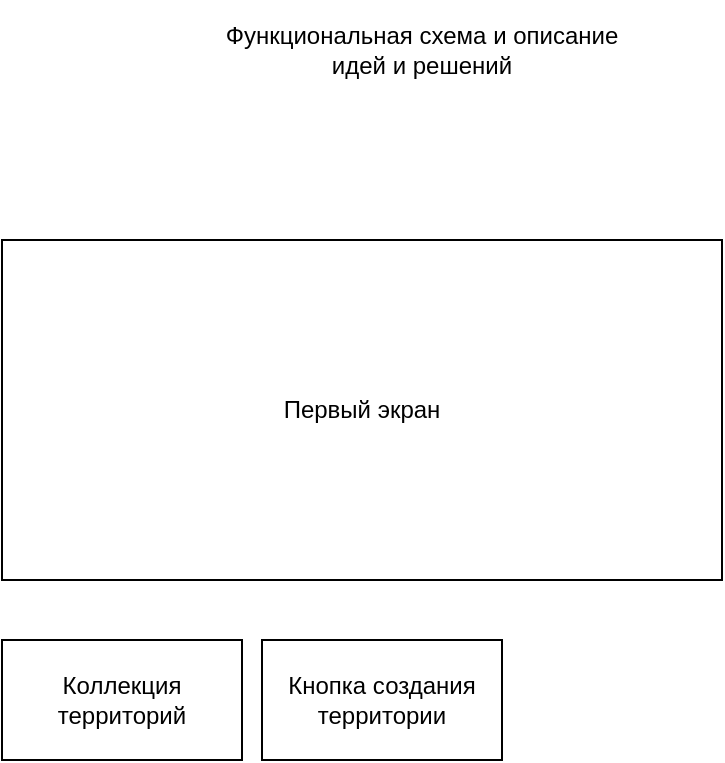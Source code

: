<mxfile version="21.6.1" type="device">
  <diagram name="Page-1" id="ICvyDjbCkjfzxByUFIJw">
    <mxGraphModel dx="1101" dy="839" grid="1" gridSize="10" guides="1" tooltips="1" connect="1" arrows="1" fold="1" page="1" pageScale="1" pageWidth="850" pageHeight="1100" math="0" shadow="0">
      <root>
        <mxCell id="0" />
        <mxCell id="1" parent="0" />
        <mxCell id="eHLpo9CqIv9JmMpmqw_g-1" value="Первый экран" style="rounded=0;whiteSpace=wrap;html=1;" vertex="1" parent="1">
          <mxGeometry x="40" y="120" width="360" height="170" as="geometry" />
        </mxCell>
        <mxCell id="eHLpo9CqIv9JmMpmqw_g-3" value="Коллекция территорий" style="rounded=0;whiteSpace=wrap;html=1;" vertex="1" parent="1">
          <mxGeometry x="40" y="320" width="120" height="60" as="geometry" />
        </mxCell>
        <mxCell id="eHLpo9CqIv9JmMpmqw_g-4" value="Кнопка создания территории" style="rounded=0;whiteSpace=wrap;html=1;" vertex="1" parent="1">
          <mxGeometry x="170" y="320" width="120" height="60" as="geometry" />
        </mxCell>
        <mxCell id="eHLpo9CqIv9JmMpmqw_g-5" value="Функциональная схема и описание идей и решений" style="text;html=1;strokeColor=none;fillColor=none;align=center;verticalAlign=middle;whiteSpace=wrap;rounded=0;" vertex="1" parent="1">
          <mxGeometry x="150" width="200" height="50" as="geometry" />
        </mxCell>
      </root>
    </mxGraphModel>
  </diagram>
</mxfile>
